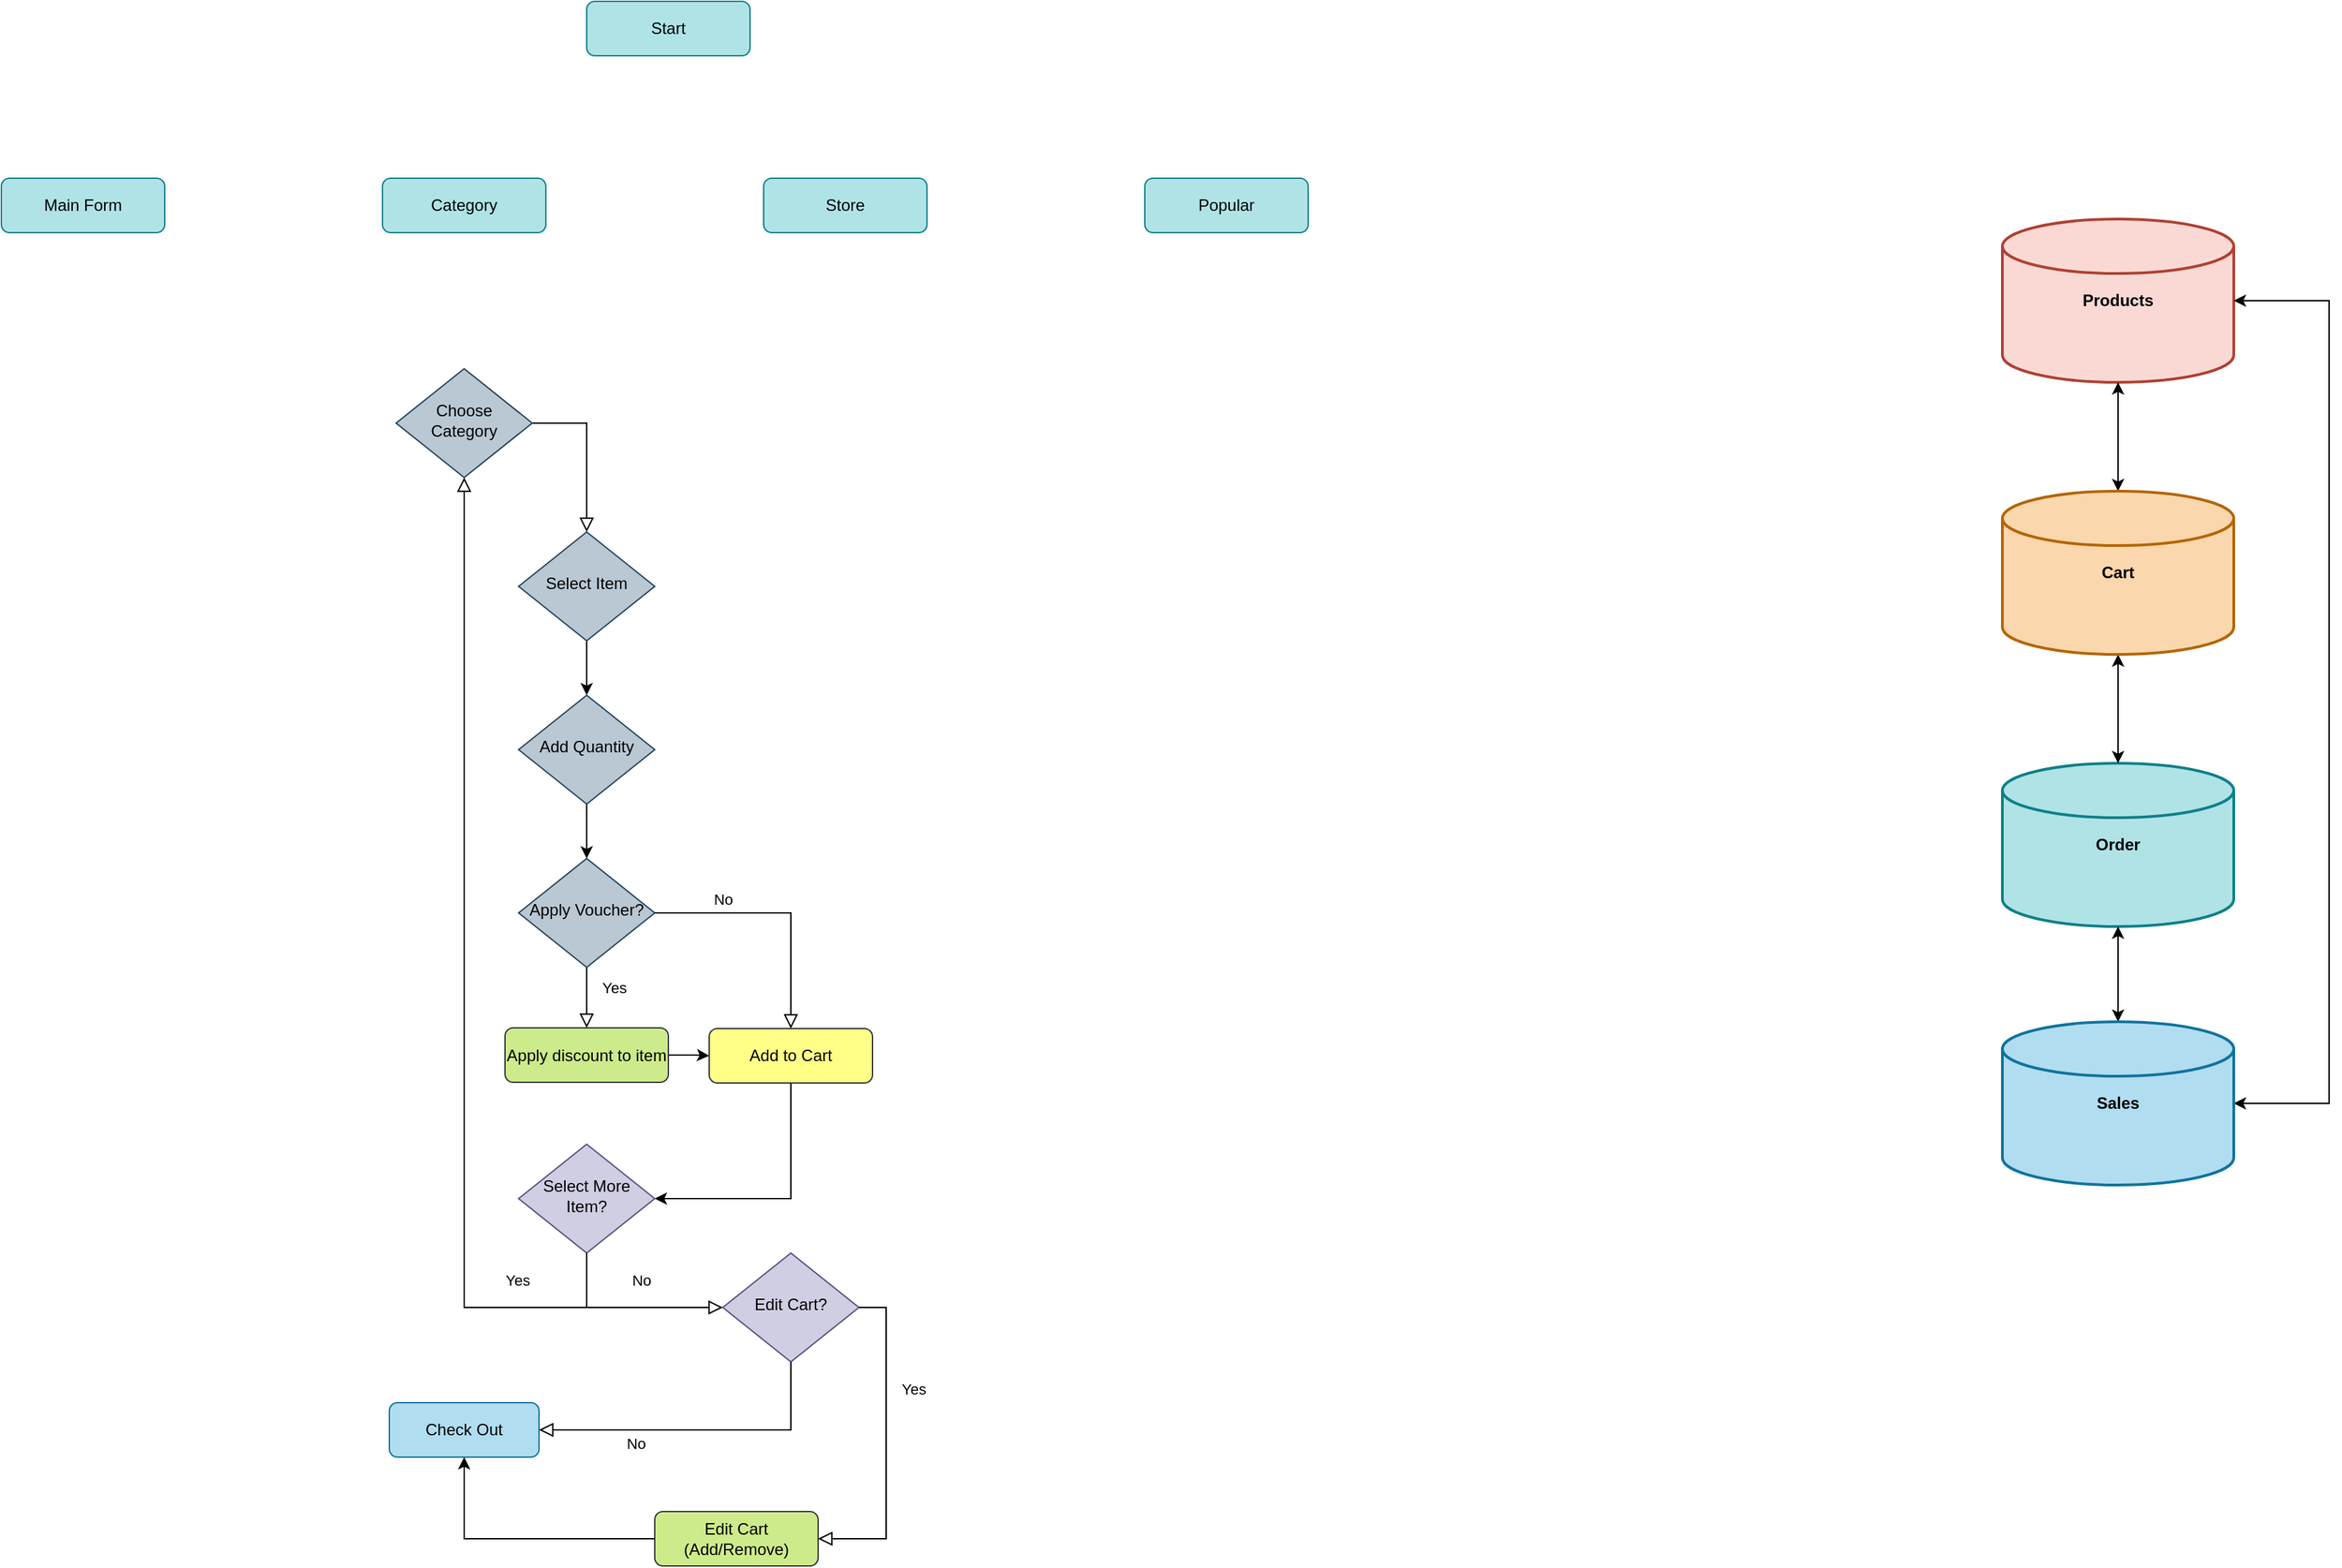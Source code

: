 <mxfile version="20.8.20" type="github">
  <diagram id="C5RBs43oDa-KdzZeNtuy" name="Page-1">
    <mxGraphModel dx="1882" dy="2904" grid="1" gridSize="10" guides="1" tooltips="1" connect="1" arrows="1" fold="1" page="1" pageScale="1" pageWidth="827" pageHeight="1169" math="0" shadow="0">
      <root>
        <mxCell id="WIyWlLk6GJQsqaUBKTNV-0" />
        <mxCell id="WIyWlLk6GJQsqaUBKTNV-1" parent="WIyWlLk6GJQsqaUBKTNV-0" />
        <mxCell id="WIyWlLk6GJQsqaUBKTNV-3" value="Start" style="rounded=1;whiteSpace=wrap;html=1;fontSize=12;glass=0;strokeWidth=1;shadow=0;fillColor=#b0e3e6;strokeColor=#0e8088;" parent="WIyWlLk6GJQsqaUBKTNV-1" vertex="1">
          <mxGeometry x="310" y="-1250" width="120" height="40" as="geometry" />
        </mxCell>
        <mxCell id="1uY3P6BP2WUvcTC9wnob-10" style="edgeStyle=orthogonalEdgeStyle;rounded=0;orthogonalLoop=1;jettySize=auto;html=1;entryX=0.5;entryY=1;entryDx=0;entryDy=0;entryPerimeter=0;" edge="1" parent="WIyWlLk6GJQsqaUBKTNV-1" source="1uY3P6BP2WUvcTC9wnob-3" target="1uY3P6BP2WUvcTC9wnob-6">
          <mxGeometry relative="1" as="geometry" />
        </mxCell>
        <mxCell id="1uY3P6BP2WUvcTC9wnob-12" style="edgeStyle=orthogonalEdgeStyle;rounded=0;orthogonalLoop=1;jettySize=auto;html=1;entryX=0.5;entryY=0;entryDx=0;entryDy=0;entryPerimeter=0;" edge="1" parent="WIyWlLk6GJQsqaUBKTNV-1" source="1uY3P6BP2WUvcTC9wnob-3" target="1uY3P6BP2WUvcTC9wnob-5">
          <mxGeometry relative="1" as="geometry" />
        </mxCell>
        <mxCell id="1uY3P6BP2WUvcTC9wnob-3" value="&lt;b&gt;Order&lt;/b&gt;" style="strokeWidth=2;html=1;shape=mxgraph.flowchart.database;whiteSpace=wrap;fillColor=#b0e3e6;strokeColor=#0e8088;" vertex="1" parent="WIyWlLk6GJQsqaUBKTNV-1">
          <mxGeometry x="1350" y="-690" width="170" height="120" as="geometry" />
        </mxCell>
        <mxCell id="1uY3P6BP2WUvcTC9wnob-7" style="edgeStyle=orthogonalEdgeStyle;rounded=0;orthogonalLoop=1;jettySize=auto;html=1;" edge="1" parent="WIyWlLk6GJQsqaUBKTNV-1" source="1uY3P6BP2WUvcTC9wnob-4" target="1uY3P6BP2WUvcTC9wnob-6">
          <mxGeometry relative="1" as="geometry" />
        </mxCell>
        <mxCell id="1uY3P6BP2WUvcTC9wnob-13" style="edgeStyle=orthogonalEdgeStyle;rounded=0;orthogonalLoop=1;jettySize=auto;html=1;entryX=1;entryY=0.5;entryDx=0;entryDy=0;entryPerimeter=0;" edge="1" parent="WIyWlLk6GJQsqaUBKTNV-1" source="1uY3P6BP2WUvcTC9wnob-4" target="1uY3P6BP2WUvcTC9wnob-5">
          <mxGeometry relative="1" as="geometry">
            <Array as="points">
              <mxPoint x="1590" y="-1030" />
              <mxPoint x="1590" y="-440" />
            </Array>
          </mxGeometry>
        </mxCell>
        <mxCell id="1uY3P6BP2WUvcTC9wnob-4" value="&lt;b&gt;Products&lt;/b&gt;" style="strokeWidth=2;html=1;shape=mxgraph.flowchart.database;whiteSpace=wrap;fillColor=#fad9d5;strokeColor=#ae4132;" vertex="1" parent="WIyWlLk6GJQsqaUBKTNV-1">
          <mxGeometry x="1350" y="-1090" width="170" height="120" as="geometry" />
        </mxCell>
        <mxCell id="1uY3P6BP2WUvcTC9wnob-11" style="edgeStyle=orthogonalEdgeStyle;rounded=0;orthogonalLoop=1;jettySize=auto;html=1;" edge="1" parent="WIyWlLk6GJQsqaUBKTNV-1" source="1uY3P6BP2WUvcTC9wnob-5" target="1uY3P6BP2WUvcTC9wnob-3">
          <mxGeometry relative="1" as="geometry" />
        </mxCell>
        <mxCell id="1uY3P6BP2WUvcTC9wnob-14" style="edgeStyle=orthogonalEdgeStyle;rounded=0;orthogonalLoop=1;jettySize=auto;html=1;entryX=1;entryY=0.5;entryDx=0;entryDy=0;entryPerimeter=0;" edge="1" parent="WIyWlLk6GJQsqaUBKTNV-1" source="1uY3P6BP2WUvcTC9wnob-5" target="1uY3P6BP2WUvcTC9wnob-4">
          <mxGeometry relative="1" as="geometry">
            <Array as="points">
              <mxPoint x="1590" y="-440.0" />
              <mxPoint x="1590" y="-1030" />
            </Array>
          </mxGeometry>
        </mxCell>
        <mxCell id="1uY3P6BP2WUvcTC9wnob-5" value="&lt;b&gt;Sales&lt;/b&gt;" style="strokeWidth=2;html=1;shape=mxgraph.flowchart.database;whiteSpace=wrap;fillColor=#b1ddf0;strokeColor=#10739e;" vertex="1" parent="WIyWlLk6GJQsqaUBKTNV-1">
          <mxGeometry x="1350" y="-500" width="170" height="120" as="geometry" />
        </mxCell>
        <mxCell id="1uY3P6BP2WUvcTC9wnob-8" style="edgeStyle=orthogonalEdgeStyle;rounded=0;orthogonalLoop=1;jettySize=auto;html=1;entryX=0.5;entryY=1;entryDx=0;entryDy=0;entryPerimeter=0;" edge="1" parent="WIyWlLk6GJQsqaUBKTNV-1" source="1uY3P6BP2WUvcTC9wnob-6" target="1uY3P6BP2WUvcTC9wnob-4">
          <mxGeometry relative="1" as="geometry" />
        </mxCell>
        <mxCell id="1uY3P6BP2WUvcTC9wnob-9" style="edgeStyle=orthogonalEdgeStyle;rounded=0;orthogonalLoop=1;jettySize=auto;html=1;" edge="1" parent="WIyWlLk6GJQsqaUBKTNV-1" source="1uY3P6BP2WUvcTC9wnob-6" target="1uY3P6BP2WUvcTC9wnob-3">
          <mxGeometry relative="1" as="geometry" />
        </mxCell>
        <mxCell id="1uY3P6BP2WUvcTC9wnob-6" value="&lt;b&gt;Cart&lt;/b&gt;" style="strokeWidth=2;html=1;shape=mxgraph.flowchart.database;whiteSpace=wrap;fillColor=#fad7ac;strokeColor=#b46504;" vertex="1" parent="WIyWlLk6GJQsqaUBKTNV-1">
          <mxGeometry x="1350" y="-890" width="170" height="120" as="geometry" />
        </mxCell>
        <mxCell id="1uY3P6BP2WUvcTC9wnob-43" value="Main Form" style="rounded=1;whiteSpace=wrap;html=1;fontSize=12;glass=0;strokeWidth=1;shadow=0;fillColor=#b0e3e6;strokeColor=#0e8088;" vertex="1" parent="WIyWlLk6GJQsqaUBKTNV-1">
          <mxGeometry x="-120" y="-1120" width="120" height="40" as="geometry" />
        </mxCell>
        <mxCell id="1uY3P6BP2WUvcTC9wnob-44" value="" style="rounded=0;html=1;jettySize=auto;orthogonalLoop=1;fontSize=11;endArrow=block;endFill=0;endSize=8;strokeWidth=1;shadow=0;labelBackgroundColor=none;edgeStyle=orthogonalEdgeStyle;exitX=1;exitY=0.5;exitDx=0;exitDy=0;" edge="1" parent="WIyWlLk6GJQsqaUBKTNV-1" source="1uY3P6BP2WUvcTC9wnob-57" target="1uY3P6BP2WUvcTC9wnob-46">
          <mxGeometry relative="1" as="geometry">
            <Array as="points">
              <mxPoint x="310" y="-940" />
            </Array>
          </mxGeometry>
        </mxCell>
        <mxCell id="1uY3P6BP2WUvcTC9wnob-45" style="edgeStyle=orthogonalEdgeStyle;rounded=0;orthogonalLoop=1;jettySize=auto;html=1;entryX=0.5;entryY=0;entryDx=0;entryDy=0;" edge="1" parent="WIyWlLk6GJQsqaUBKTNV-1" source="1uY3P6BP2WUvcTC9wnob-46" target="1uY3P6BP2WUvcTC9wnob-51">
          <mxGeometry relative="1" as="geometry" />
        </mxCell>
        <mxCell id="1uY3P6BP2WUvcTC9wnob-46" value="Select Item" style="rhombus;whiteSpace=wrap;html=1;shadow=0;fontFamily=Helvetica;fontSize=12;align=center;strokeWidth=1;spacing=6;spacingTop=-4;fillColor=#bac8d3;strokeColor=#23445d;" vertex="1" parent="WIyWlLk6GJQsqaUBKTNV-1">
          <mxGeometry x="260" y="-860" width="100" height="80" as="geometry" />
        </mxCell>
        <mxCell id="1uY3P6BP2WUvcTC9wnob-47" style="edgeStyle=orthogonalEdgeStyle;rounded=0;orthogonalLoop=1;jettySize=auto;html=1;entryX=1;entryY=0.5;entryDx=0;entryDy=0;" edge="1" parent="WIyWlLk6GJQsqaUBKTNV-1" source="1uY3P6BP2WUvcTC9wnob-48" target="1uY3P6BP2WUvcTC9wnob-58">
          <mxGeometry relative="1" as="geometry">
            <Array as="points">
              <mxPoint x="460" y="-370" />
            </Array>
          </mxGeometry>
        </mxCell>
        <mxCell id="1uY3P6BP2WUvcTC9wnob-48" value="Add to Cart" style="rounded=1;whiteSpace=wrap;html=1;fontSize=12;glass=0;strokeWidth=1;shadow=0;fillColor=#ffff88;strokeColor=#36393d;" vertex="1" parent="WIyWlLk6GJQsqaUBKTNV-1">
          <mxGeometry x="400" y="-495" width="120" height="40" as="geometry" />
        </mxCell>
        <mxCell id="1uY3P6BP2WUvcTC9wnob-49" value="Yes" style="rounded=0;html=1;jettySize=auto;orthogonalLoop=1;fontSize=11;endArrow=block;endFill=0;endSize=8;strokeWidth=1;shadow=0;labelBackgroundColor=none;edgeStyle=orthogonalEdgeStyle;" edge="1" parent="WIyWlLk6GJQsqaUBKTNV-1" source="1uY3P6BP2WUvcTC9wnob-55" target="1uY3P6BP2WUvcTC9wnob-53">
          <mxGeometry x="-0.333" y="20" relative="1" as="geometry">
            <mxPoint as="offset" />
            <mxPoint x="310" y="-530" as="sourcePoint" />
          </mxGeometry>
        </mxCell>
        <mxCell id="1uY3P6BP2WUvcTC9wnob-50" style="edgeStyle=orthogonalEdgeStyle;rounded=0;orthogonalLoop=1;jettySize=auto;html=1;entryX=0.5;entryY=0;entryDx=0;entryDy=0;" edge="1" parent="WIyWlLk6GJQsqaUBKTNV-1" source="1uY3P6BP2WUvcTC9wnob-51" target="1uY3P6BP2WUvcTC9wnob-55">
          <mxGeometry relative="1" as="geometry" />
        </mxCell>
        <mxCell id="1uY3P6BP2WUvcTC9wnob-51" value="Add Quantity" style="rhombus;whiteSpace=wrap;html=1;shadow=0;fontFamily=Helvetica;fontSize=12;align=center;strokeWidth=1;spacing=6;spacingTop=-4;fillColor=#bac8d3;strokeColor=#23445d;" vertex="1" parent="WIyWlLk6GJQsqaUBKTNV-1">
          <mxGeometry x="260" y="-740" width="100" height="80" as="geometry" />
        </mxCell>
        <mxCell id="1uY3P6BP2WUvcTC9wnob-52" style="edgeStyle=orthogonalEdgeStyle;rounded=0;orthogonalLoop=1;jettySize=auto;html=1;" edge="1" parent="WIyWlLk6GJQsqaUBKTNV-1" source="1uY3P6BP2WUvcTC9wnob-53" target="1uY3P6BP2WUvcTC9wnob-48">
          <mxGeometry relative="1" as="geometry" />
        </mxCell>
        <mxCell id="1uY3P6BP2WUvcTC9wnob-53" value="Apply discount to item" style="rounded=1;whiteSpace=wrap;html=1;fontSize=12;glass=0;strokeWidth=1;shadow=0;fillColor=#cdeb8b;strokeColor=#36393d;" vertex="1" parent="WIyWlLk6GJQsqaUBKTNV-1">
          <mxGeometry x="250" y="-495.5" width="120" height="40" as="geometry" />
        </mxCell>
        <mxCell id="1uY3P6BP2WUvcTC9wnob-54" value="Check Out" style="rounded=1;whiteSpace=wrap;html=1;fontSize=12;glass=0;strokeWidth=1;shadow=0;fillColor=#b1ddf0;strokeColor=#10739e;" vertex="1" parent="WIyWlLk6GJQsqaUBKTNV-1">
          <mxGeometry x="165" y="-220" width="110" height="40" as="geometry" />
        </mxCell>
        <mxCell id="1uY3P6BP2WUvcTC9wnob-55" value="Apply Voucher?" style="rhombus;whiteSpace=wrap;html=1;shadow=0;fontFamily=Helvetica;fontSize=12;align=center;strokeWidth=1;spacing=6;spacingTop=-4;fillColor=#bac8d3;strokeColor=#23445d;" vertex="1" parent="WIyWlLk6GJQsqaUBKTNV-1">
          <mxGeometry x="260" y="-620" width="100" height="80" as="geometry" />
        </mxCell>
        <mxCell id="1uY3P6BP2WUvcTC9wnob-56" value="No" style="rounded=0;html=1;jettySize=auto;orthogonalLoop=1;fontSize=11;endArrow=block;endFill=0;endSize=8;strokeWidth=1;shadow=0;labelBackgroundColor=none;edgeStyle=orthogonalEdgeStyle;entryX=0.5;entryY=0;entryDx=0;entryDy=0;exitX=1;exitY=0.5;exitDx=0;exitDy=0;" edge="1" parent="WIyWlLk6GJQsqaUBKTNV-1" source="1uY3P6BP2WUvcTC9wnob-55" target="1uY3P6BP2WUvcTC9wnob-48">
          <mxGeometry x="-0.46" y="10" relative="1" as="geometry">
            <mxPoint as="offset" />
            <mxPoint x="470" y="-630" as="sourcePoint" />
            <mxPoint x="190" y="-370" as="targetPoint" />
            <Array as="points">
              <mxPoint x="460" y="-580" />
            </Array>
          </mxGeometry>
        </mxCell>
        <mxCell id="1uY3P6BP2WUvcTC9wnob-57" value="Choose Category" style="rhombus;whiteSpace=wrap;html=1;shadow=0;fontFamily=Helvetica;fontSize=12;align=center;strokeWidth=1;spacing=6;spacingTop=-4;fillColor=#bac8d3;strokeColor=#23445d;" vertex="1" parent="WIyWlLk6GJQsqaUBKTNV-1">
          <mxGeometry x="170" y="-980" width="100" height="80" as="geometry" />
        </mxCell>
        <mxCell id="1uY3P6BP2WUvcTC9wnob-58" value="Select More Item?" style="rhombus;whiteSpace=wrap;html=1;shadow=0;fontFamily=Helvetica;fontSize=12;align=center;strokeWidth=1;spacing=6;spacingTop=-4;fillColor=#d0cee2;strokeColor=#56517e;" vertex="1" parent="WIyWlLk6GJQsqaUBKTNV-1">
          <mxGeometry x="260" y="-410" width="100" height="80" as="geometry" />
        </mxCell>
        <mxCell id="1uY3P6BP2WUvcTC9wnob-59" value="Yes" style="rounded=0;html=1;jettySize=auto;orthogonalLoop=1;fontSize=11;endArrow=block;endFill=0;endSize=8;strokeWidth=1;shadow=0;labelBackgroundColor=none;edgeStyle=orthogonalEdgeStyle;entryX=0.5;entryY=1;entryDx=0;entryDy=0;exitX=0.5;exitY=1;exitDx=0;exitDy=0;" edge="1" parent="WIyWlLk6GJQsqaUBKTNV-1" source="1uY3P6BP2WUvcTC9wnob-58" target="1uY3P6BP2WUvcTC9wnob-57">
          <mxGeometry x="-0.754" y="-20" relative="1" as="geometry">
            <mxPoint as="offset" />
            <mxPoint x="130" y="-605" as="sourcePoint" />
            <mxPoint x="130" y="-560" as="targetPoint" />
            <Array as="points">
              <mxPoint x="310" y="-290" />
              <mxPoint x="220" y="-290" />
            </Array>
          </mxGeometry>
        </mxCell>
        <mxCell id="1uY3P6BP2WUvcTC9wnob-60" value="No" style="rounded=0;html=1;jettySize=auto;orthogonalLoop=1;fontSize=11;endArrow=block;endFill=0;endSize=8;strokeWidth=1;shadow=0;labelBackgroundColor=none;edgeStyle=orthogonalEdgeStyle;entryX=0;entryY=0.5;entryDx=0;entryDy=0;exitX=0.5;exitY=1;exitDx=0;exitDy=0;" edge="1" parent="WIyWlLk6GJQsqaUBKTNV-1" source="1uY3P6BP2WUvcTC9wnob-58" target="1uY3P6BP2WUvcTC9wnob-61">
          <mxGeometry x="0.143" y="20" relative="1" as="geometry">
            <mxPoint as="offset" />
            <mxPoint x="460" y="-370" as="sourcePoint" />
            <mxPoint x="460" y="-160" as="targetPoint" />
            <Array as="points">
              <mxPoint x="310" y="-290" />
              <mxPoint x="400" y="-290" />
            </Array>
          </mxGeometry>
        </mxCell>
        <mxCell id="1uY3P6BP2WUvcTC9wnob-61" value="Edit Cart?" style="rhombus;whiteSpace=wrap;html=1;shadow=0;fontFamily=Helvetica;fontSize=12;align=center;strokeWidth=1;spacing=6;spacingTop=-4;fillColor=#d0cee2;strokeColor=#56517e;" vertex="1" parent="WIyWlLk6GJQsqaUBKTNV-1">
          <mxGeometry x="410" y="-330" width="100" height="80" as="geometry" />
        </mxCell>
        <mxCell id="1uY3P6BP2WUvcTC9wnob-62" value="No" style="rounded=0;html=1;jettySize=auto;orthogonalLoop=1;fontSize=11;endArrow=block;endFill=0;endSize=8;strokeWidth=1;shadow=0;labelBackgroundColor=none;edgeStyle=orthogonalEdgeStyle;exitX=0.5;exitY=1;exitDx=0;exitDy=0;entryX=1;entryY=0.5;entryDx=0;entryDy=0;" edge="1" parent="WIyWlLk6GJQsqaUBKTNV-1" source="1uY3P6BP2WUvcTC9wnob-61" target="1uY3P6BP2WUvcTC9wnob-54">
          <mxGeometry x="0.407" y="10" relative="1" as="geometry">
            <mxPoint x="1" as="offset" />
            <mxPoint x="330.06" y="-230" as="sourcePoint" />
            <mxPoint x="370" y="-190" as="targetPoint" />
            <Array as="points">
              <mxPoint x="460" y="-200" />
            </Array>
          </mxGeometry>
        </mxCell>
        <mxCell id="1uY3P6BP2WUvcTC9wnob-63" value="Yes" style="rounded=0;html=1;jettySize=auto;orthogonalLoop=1;fontSize=11;endArrow=block;endFill=0;endSize=8;strokeWidth=1;shadow=0;labelBackgroundColor=none;edgeStyle=orthogonalEdgeStyle;exitX=1;exitY=0.5;exitDx=0;exitDy=0;entryX=1;entryY=0.5;entryDx=0;entryDy=0;" edge="1" parent="WIyWlLk6GJQsqaUBKTNV-1" source="1uY3P6BP2WUvcTC9wnob-61" target="1uY3P6BP2WUvcTC9wnob-65">
          <mxGeometry x="-0.333" y="20" relative="1" as="geometry">
            <mxPoint as="offset" />
            <mxPoint x="550" y="-210" as="sourcePoint" />
            <mxPoint x="550" y="-165" as="targetPoint" />
          </mxGeometry>
        </mxCell>
        <mxCell id="1uY3P6BP2WUvcTC9wnob-64" style="edgeStyle=orthogonalEdgeStyle;rounded=0;orthogonalLoop=1;jettySize=auto;html=1;entryX=0.5;entryY=1;entryDx=0;entryDy=0;" edge="1" parent="WIyWlLk6GJQsqaUBKTNV-1" source="1uY3P6BP2WUvcTC9wnob-65" target="1uY3P6BP2WUvcTC9wnob-54">
          <mxGeometry relative="1" as="geometry" />
        </mxCell>
        <mxCell id="1uY3P6BP2WUvcTC9wnob-65" value="Edit Cart (Add/Remove)" style="rounded=1;whiteSpace=wrap;html=1;fontSize=12;glass=0;strokeWidth=1;shadow=0;fillColor=#cdeb8b;strokeColor=#36393d;" vertex="1" parent="WIyWlLk6GJQsqaUBKTNV-1">
          <mxGeometry x="360" y="-140" width="120" height="40" as="geometry" />
        </mxCell>
        <mxCell id="1uY3P6BP2WUvcTC9wnob-66" value="Store" style="rounded=1;whiteSpace=wrap;html=1;fontSize=12;glass=0;strokeWidth=1;shadow=0;fillColor=#b0e3e6;strokeColor=#0e8088;" vertex="1" parent="WIyWlLk6GJQsqaUBKTNV-1">
          <mxGeometry x="440" y="-1120" width="120" height="40" as="geometry" />
        </mxCell>
        <mxCell id="1uY3P6BP2WUvcTC9wnob-68" value="Popular" style="rounded=1;whiteSpace=wrap;html=1;fontSize=12;glass=0;strokeWidth=1;shadow=0;fillColor=#b0e3e6;strokeColor=#0e8088;" vertex="1" parent="WIyWlLk6GJQsqaUBKTNV-1">
          <mxGeometry x="720" y="-1120" width="120" height="40" as="geometry" />
        </mxCell>
        <mxCell id="1uY3P6BP2WUvcTC9wnob-69" value="Category" style="rounded=1;whiteSpace=wrap;html=1;fontSize=12;glass=0;strokeWidth=1;shadow=0;fillColor=#b0e3e6;strokeColor=#0e8088;" vertex="1" parent="WIyWlLk6GJQsqaUBKTNV-1">
          <mxGeometry x="160" y="-1120" width="120" height="40" as="geometry" />
        </mxCell>
      </root>
    </mxGraphModel>
  </diagram>
</mxfile>
